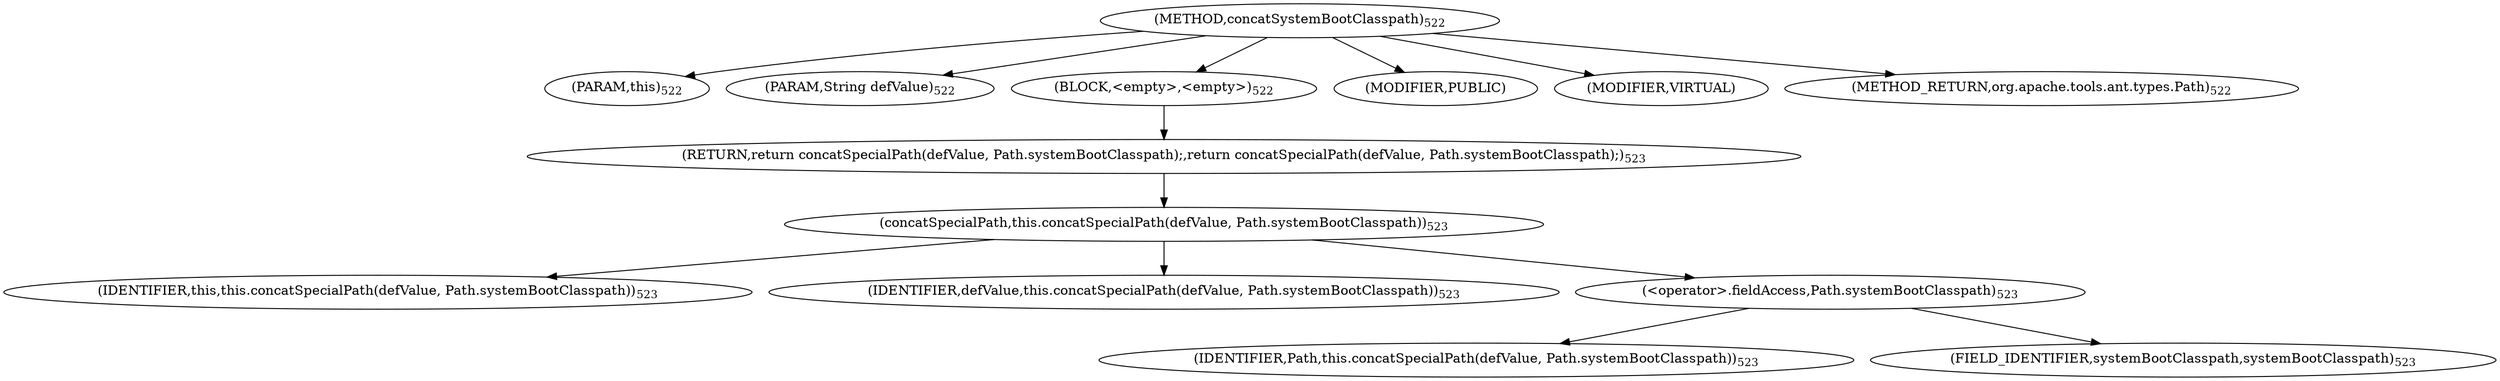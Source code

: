 digraph "concatSystemBootClasspath" {  
"976" [label = <(METHOD,concatSystemBootClasspath)<SUB>522</SUB>> ]
"113" [label = <(PARAM,this)<SUB>522</SUB>> ]
"977" [label = <(PARAM,String defValue)<SUB>522</SUB>> ]
"978" [label = <(BLOCK,&lt;empty&gt;,&lt;empty&gt;)<SUB>522</SUB>> ]
"979" [label = <(RETURN,return concatSpecialPath(defValue, Path.systemBootClasspath);,return concatSpecialPath(defValue, Path.systemBootClasspath);)<SUB>523</SUB>> ]
"980" [label = <(concatSpecialPath,this.concatSpecialPath(defValue, Path.systemBootClasspath))<SUB>523</SUB>> ]
"112" [label = <(IDENTIFIER,this,this.concatSpecialPath(defValue, Path.systemBootClasspath))<SUB>523</SUB>> ]
"981" [label = <(IDENTIFIER,defValue,this.concatSpecialPath(defValue, Path.systemBootClasspath))<SUB>523</SUB>> ]
"982" [label = <(&lt;operator&gt;.fieldAccess,Path.systemBootClasspath)<SUB>523</SUB>> ]
"983" [label = <(IDENTIFIER,Path,this.concatSpecialPath(defValue, Path.systemBootClasspath))<SUB>523</SUB>> ]
"984" [label = <(FIELD_IDENTIFIER,systemBootClasspath,systemBootClasspath)<SUB>523</SUB>> ]
"985" [label = <(MODIFIER,PUBLIC)> ]
"986" [label = <(MODIFIER,VIRTUAL)> ]
"987" [label = <(METHOD_RETURN,org.apache.tools.ant.types.Path)<SUB>522</SUB>> ]
  "976" -> "113" 
  "976" -> "977" 
  "976" -> "978" 
  "976" -> "985" 
  "976" -> "986" 
  "976" -> "987" 
  "978" -> "979" 
  "979" -> "980" 
  "980" -> "112" 
  "980" -> "981" 
  "980" -> "982" 
  "982" -> "983" 
  "982" -> "984" 
}
